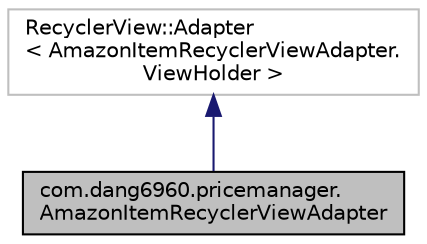 digraph "com.dang6960.pricemanager.AmazonItemRecyclerViewAdapter"
{
 // LATEX_PDF_SIZE
  edge [fontname="Helvetica",fontsize="10",labelfontname="Helvetica",labelfontsize="10"];
  node [fontname="Helvetica",fontsize="10",shape=record];
  Node1 [label="com.dang6960.pricemanager.\lAmazonItemRecyclerViewAdapter",height=0.2,width=0.4,color="black", fillcolor="grey75", style="filled", fontcolor="black",tooltip=" "];
  Node2 -> Node1 [dir="back",color="midnightblue",fontsize="10",style="solid",fontname="Helvetica"];
  Node2 [label="RecyclerView::Adapter\l\< AmazonItemRecyclerViewAdapter.\lViewHolder \>",height=0.2,width=0.4,color="grey75", fillcolor="white", style="filled",tooltip=" "];
}
